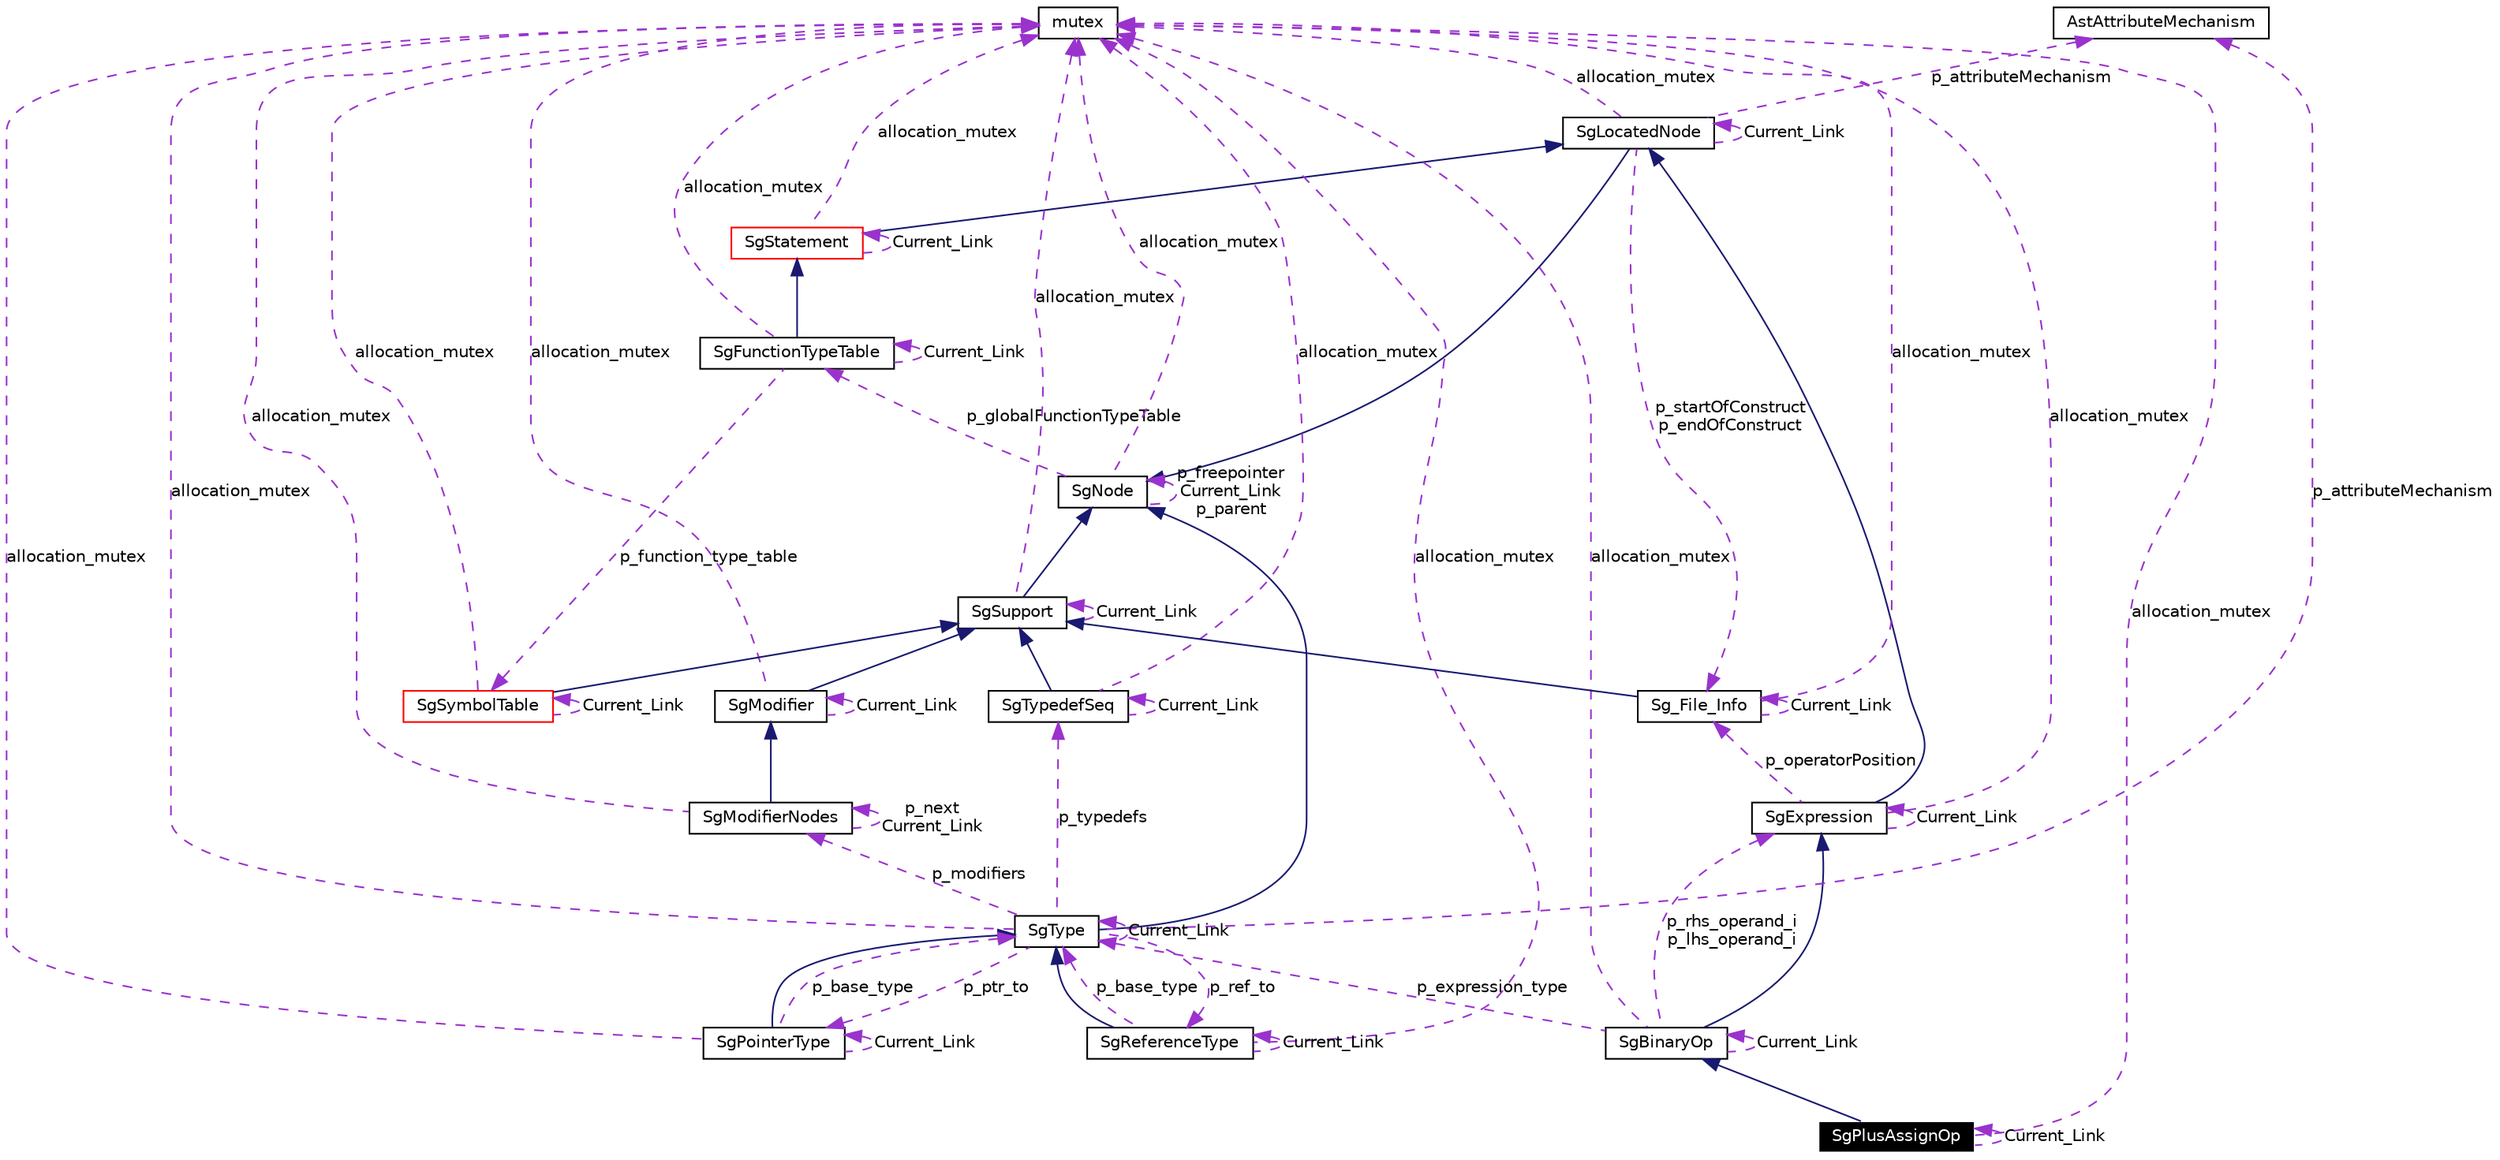 digraph G
{
  edge [fontname="Helvetica",fontsize=10,labelfontname="Helvetica",labelfontsize=10];
  node [fontname="Helvetica",fontsize=10,shape=record];
  Node1 [label="SgPlusAssignOp",height=0.2,width=0.4,color="white", fillcolor="black", style="filled" fontcolor="white"];
  Node2 -> Node1 [dir=back,color="midnightblue",fontsize=10,style="solid",fontname="Helvetica"];
  Node2 [label="SgBinaryOp",height=0.2,width=0.4,color="black",URL="$classSgBinaryOp.html"];
  Node3 -> Node2 [dir=back,color="midnightblue",fontsize=10,style="solid",fontname="Helvetica"];
  Node3 [label="SgExpression",height=0.2,width=0.4,color="black",URL="$classSgExpression.html"];
  Node4 -> Node3 [dir=back,color="midnightblue",fontsize=10,style="solid",fontname="Helvetica"];
  Node4 [label="SgLocatedNode",height=0.2,width=0.4,color="black",URL="$classSgLocatedNode.html"];
  Node5 -> Node4 [dir=back,color="midnightblue",fontsize=10,style="solid",fontname="Helvetica"];
  Node5 [label="SgNode",height=0.2,width=0.4,color="black",URL="$classSgNode.html"];
  Node6 -> Node5 [dir=back,color="darkorchid3",fontsize=10,style="dashed",label="p_globalFunctionTypeTable",fontname="Helvetica"];
  Node6 [label="SgFunctionTypeTable",height=0.2,width=0.4,color="black",URL="$classSgFunctionTypeTable.html"];
  Node7 -> Node6 [dir=back,color="midnightblue",fontsize=10,style="solid",fontname="Helvetica"];
  Node7 [label="SgStatement",height=0.2,width=0.4,color="red",URL="$classSgStatement.html"];
  Node4 -> Node7 [dir=back,color="midnightblue",fontsize=10,style="solid",fontname="Helvetica"];
  Node7 -> Node7 [dir=back,color="darkorchid3",fontsize=10,style="dashed",label="Current_Link",fontname="Helvetica"];
  Node8 -> Node7 [dir=back,color="darkorchid3",fontsize=10,style="dashed",label="allocation_mutex",fontname="Helvetica"];
  Node8 [label="mutex",height=0.2,width=0.4,color="black",URL="$classmutex.html"];
  Node6 -> Node6 [dir=back,color="darkorchid3",fontsize=10,style="dashed",label="Current_Link",fontname="Helvetica"];
  Node8 -> Node6 [dir=back,color="darkorchid3",fontsize=10,style="dashed",label="allocation_mutex",fontname="Helvetica"];
  Node9 -> Node6 [dir=back,color="darkorchid3",fontsize=10,style="dashed",label="p_function_type_table",fontname="Helvetica"];
  Node9 [label="SgSymbolTable",height=0.2,width=0.4,color="red",URL="$classSgSymbolTable.html"];
  Node10 -> Node9 [dir=back,color="midnightblue",fontsize=10,style="solid",fontname="Helvetica"];
  Node10 [label="SgSupport",height=0.2,width=0.4,color="black",URL="$classSgSupport.html"];
  Node5 -> Node10 [dir=back,color="midnightblue",fontsize=10,style="solid",fontname="Helvetica"];
  Node8 -> Node10 [dir=back,color="darkorchid3",fontsize=10,style="dashed",label="allocation_mutex",fontname="Helvetica"];
  Node10 -> Node10 [dir=back,color="darkorchid3",fontsize=10,style="dashed",label="Current_Link",fontname="Helvetica"];
  Node8 -> Node9 [dir=back,color="darkorchid3",fontsize=10,style="dashed",label="allocation_mutex",fontname="Helvetica"];
  Node9 -> Node9 [dir=back,color="darkorchid3",fontsize=10,style="dashed",label="Current_Link",fontname="Helvetica"];
  Node5 -> Node5 [dir=back,color="darkorchid3",fontsize=10,style="dashed",label="p_freepointer\nCurrent_Link\np_parent",fontname="Helvetica"];
  Node8 -> Node5 [dir=back,color="darkorchid3",fontsize=10,style="dashed",label="allocation_mutex",fontname="Helvetica"];
  Node8 -> Node4 [dir=back,color="darkorchid3",fontsize=10,style="dashed",label="allocation_mutex",fontname="Helvetica"];
  Node11 -> Node4 [dir=back,color="darkorchid3",fontsize=10,style="dashed",label="p_attributeMechanism",fontname="Helvetica"];
  Node11 [label="AstAttributeMechanism",height=0.2,width=0.4,color="black",URL="$classAstAttributeMechanism.html"];
  Node12 -> Node4 [dir=back,color="darkorchid3",fontsize=10,style="dashed",label="p_startOfConstruct\np_endOfConstruct",fontname="Helvetica"];
  Node12 [label="Sg_File_Info",height=0.2,width=0.4,color="black",URL="$classSg__File__Info.html"];
  Node10 -> Node12 [dir=back,color="midnightblue",fontsize=10,style="solid",fontname="Helvetica"];
  Node8 -> Node12 [dir=back,color="darkorchid3",fontsize=10,style="dashed",label="allocation_mutex",fontname="Helvetica"];
  Node12 -> Node12 [dir=back,color="darkorchid3",fontsize=10,style="dashed",label="Current_Link",fontname="Helvetica"];
  Node4 -> Node4 [dir=back,color="darkorchid3",fontsize=10,style="dashed",label="Current_Link",fontname="Helvetica"];
  Node3 -> Node3 [dir=back,color="darkorchid3",fontsize=10,style="dashed",label="Current_Link",fontname="Helvetica"];
  Node8 -> Node3 [dir=back,color="darkorchid3",fontsize=10,style="dashed",label="allocation_mutex",fontname="Helvetica"];
  Node12 -> Node3 [dir=back,color="darkorchid3",fontsize=10,style="dashed",label="p_operatorPosition",fontname="Helvetica"];
  Node3 -> Node2 [dir=back,color="darkorchid3",fontsize=10,style="dashed",label="p_rhs_operand_i\np_lhs_operand_i",fontname="Helvetica"];
  Node2 -> Node2 [dir=back,color="darkorchid3",fontsize=10,style="dashed",label="Current_Link",fontname="Helvetica"];
  Node8 -> Node2 [dir=back,color="darkorchid3",fontsize=10,style="dashed",label="allocation_mutex",fontname="Helvetica"];
  Node13 -> Node2 [dir=back,color="darkorchid3",fontsize=10,style="dashed",label="p_expression_type",fontname="Helvetica"];
  Node13 [label="SgType",height=0.2,width=0.4,color="black",URL="$classSgType.html"];
  Node5 -> Node13 [dir=back,color="midnightblue",fontsize=10,style="solid",fontname="Helvetica"];
  Node14 -> Node13 [dir=back,color="darkorchid3",fontsize=10,style="dashed",label="p_ptr_to",fontname="Helvetica"];
  Node14 [label="SgPointerType",height=0.2,width=0.4,color="black",URL="$classSgPointerType.html"];
  Node13 -> Node14 [dir=back,color="midnightblue",fontsize=10,style="solid",fontname="Helvetica"];
  Node14 -> Node14 [dir=back,color="darkorchid3",fontsize=10,style="dashed",label="Current_Link",fontname="Helvetica"];
  Node8 -> Node14 [dir=back,color="darkorchid3",fontsize=10,style="dashed",label="allocation_mutex",fontname="Helvetica"];
  Node13 -> Node14 [dir=back,color="darkorchid3",fontsize=10,style="dashed",label="p_base_type",fontname="Helvetica"];
  Node15 -> Node13 [dir=back,color="darkorchid3",fontsize=10,style="dashed",label="p_ref_to",fontname="Helvetica"];
  Node15 [label="SgReferenceType",height=0.2,width=0.4,color="black",URL="$classSgReferenceType.html"];
  Node13 -> Node15 [dir=back,color="midnightblue",fontsize=10,style="solid",fontname="Helvetica"];
  Node15 -> Node15 [dir=back,color="darkorchid3",fontsize=10,style="dashed",label="Current_Link",fontname="Helvetica"];
  Node8 -> Node15 [dir=back,color="darkorchid3",fontsize=10,style="dashed",label="allocation_mutex",fontname="Helvetica"];
  Node13 -> Node15 [dir=back,color="darkorchid3",fontsize=10,style="dashed",label="p_base_type",fontname="Helvetica"];
  Node16 -> Node13 [dir=back,color="darkorchid3",fontsize=10,style="dashed",label="p_modifiers",fontname="Helvetica"];
  Node16 [label="SgModifierNodes",height=0.2,width=0.4,color="black",URL="$classSgModifierNodes.html"];
  Node17 -> Node16 [dir=back,color="midnightblue",fontsize=10,style="solid",fontname="Helvetica"];
  Node17 [label="SgModifier",height=0.2,width=0.4,color="black",URL="$classSgModifier.html"];
  Node10 -> Node17 [dir=back,color="midnightblue",fontsize=10,style="solid",fontname="Helvetica"];
  Node8 -> Node17 [dir=back,color="darkorchid3",fontsize=10,style="dashed",label="allocation_mutex",fontname="Helvetica"];
  Node17 -> Node17 [dir=back,color="darkorchid3",fontsize=10,style="dashed",label="Current_Link",fontname="Helvetica"];
  Node16 -> Node16 [dir=back,color="darkorchid3",fontsize=10,style="dashed",label="p_next\nCurrent_Link",fontname="Helvetica"];
  Node8 -> Node16 [dir=back,color="darkorchid3",fontsize=10,style="dashed",label="allocation_mutex",fontname="Helvetica"];
  Node8 -> Node13 [dir=back,color="darkorchid3",fontsize=10,style="dashed",label="allocation_mutex",fontname="Helvetica"];
  Node11 -> Node13 [dir=back,color="darkorchid3",fontsize=10,style="dashed",label="p_attributeMechanism",fontname="Helvetica"];
  Node18 -> Node13 [dir=back,color="darkorchid3",fontsize=10,style="dashed",label="p_typedefs",fontname="Helvetica"];
  Node18 [label="SgTypedefSeq",height=0.2,width=0.4,color="black",URL="$classSgTypedefSeq.html"];
  Node10 -> Node18 [dir=back,color="midnightblue",fontsize=10,style="solid",fontname="Helvetica"];
  Node8 -> Node18 [dir=back,color="darkorchid3",fontsize=10,style="dashed",label="allocation_mutex",fontname="Helvetica"];
  Node18 -> Node18 [dir=back,color="darkorchid3",fontsize=10,style="dashed",label="Current_Link",fontname="Helvetica"];
  Node13 -> Node13 [dir=back,color="darkorchid3",fontsize=10,style="dashed",label="Current_Link",fontname="Helvetica"];
  Node8 -> Node1 [dir=back,color="darkorchid3",fontsize=10,style="dashed",label="allocation_mutex",fontname="Helvetica"];
  Node1 -> Node1 [dir=back,color="darkorchid3",fontsize=10,style="dashed",label="Current_Link",fontname="Helvetica"];
}
